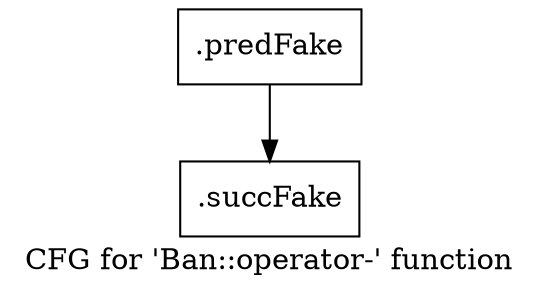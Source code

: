 digraph "CFG for 'Ban::operator-' function" {
	label="CFG for 'Ban::operator-' function";

	Node0x4e64da0 [shape=record,filename="",linenumber="",label="{.predFake}"];
	Node0x4e64da0 -> Node0x4e40720[ callList="21:83" memoryops="" filename="../../../../../src/ban_s3.h" execusionnum="0"];
	Node0x4e40720 [shape=record,filename="../../../../../src/ban_s3.h",linenumber="83",label="{.succFake}"];
}
